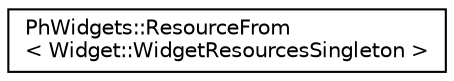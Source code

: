 digraph "Graphical Class Hierarchy"
{
  edge [fontname="Helvetica",fontsize="10",labelfontname="Helvetica",labelfontsize="10"];
  node [fontname="Helvetica",fontsize="10",shape=record];
  rankdir="LR";
  Node0 [label="PhWidgets::ResourceFrom\l\< Widget::WidgetResourcesSingleton \>",height=0.2,width=0.4,color="black", fillcolor="white", style="filled",URL="$struct_ph_widgets_1_1_resource_from.html"];
}
